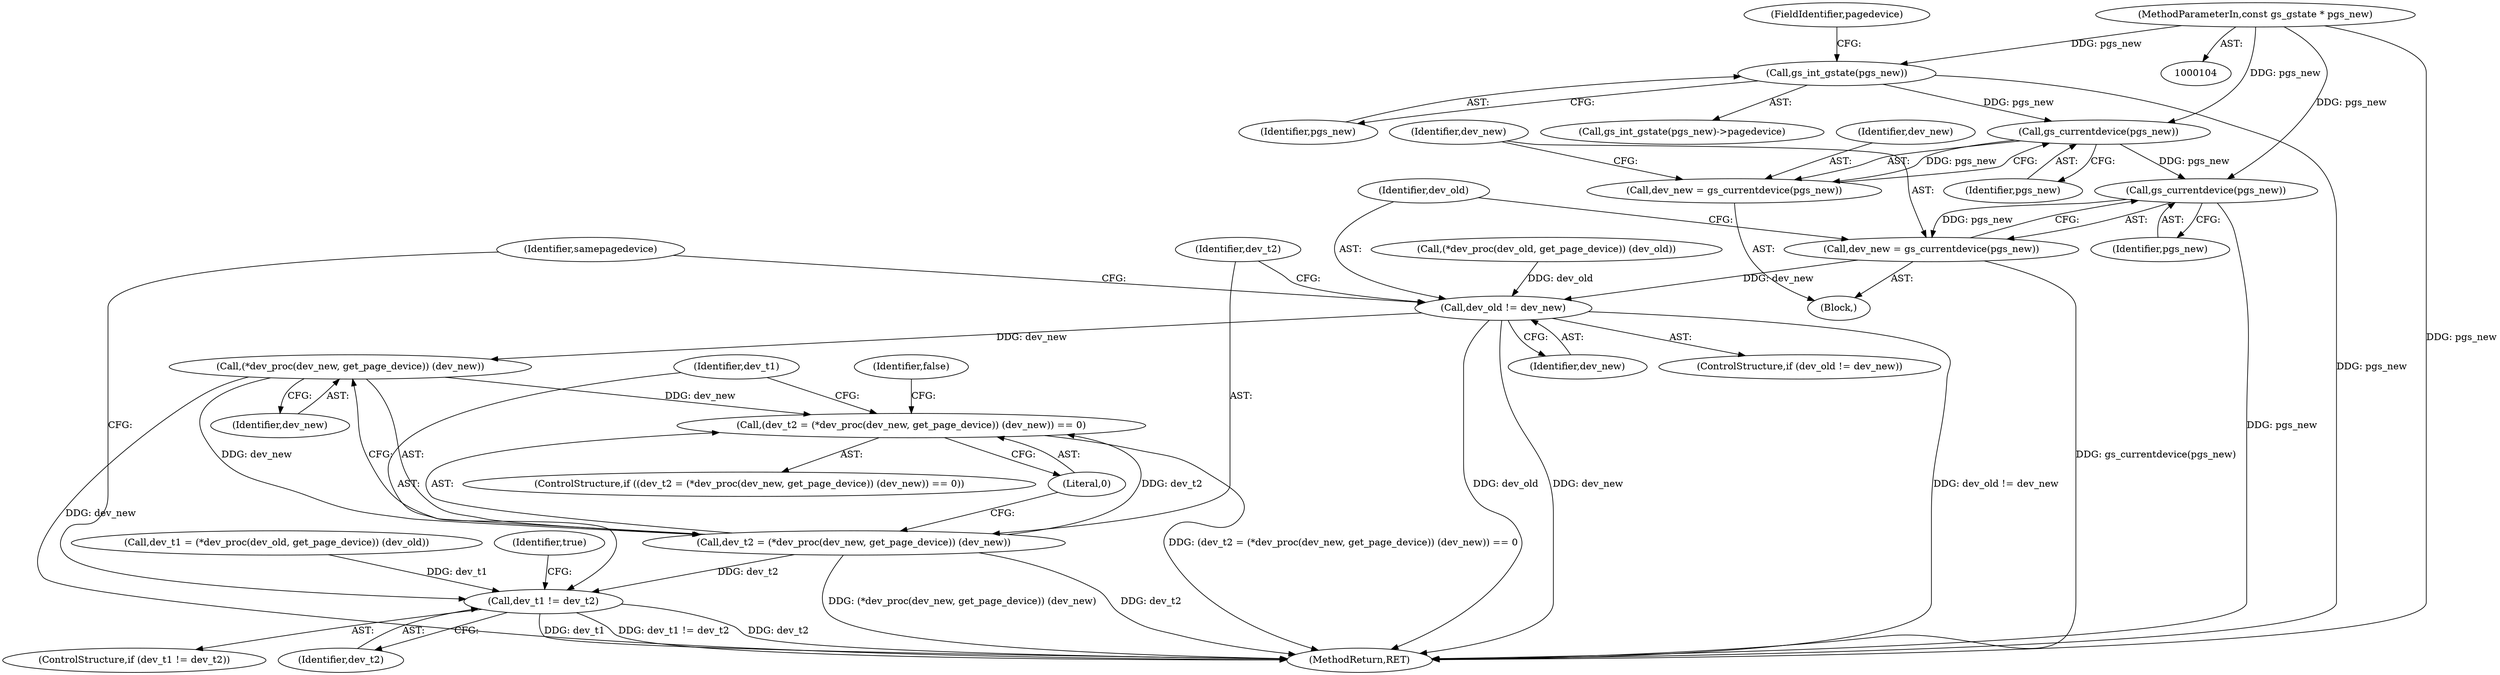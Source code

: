 digraph "1_ghostscript_3e5d316b72e3965b7968bb1d96baa137cd063ac6@pointer" {
"1000130" [label="(Call,gs_int_gstate(pgs_new))"];
"1000106" [label="(MethodParameterIn,const gs_gstate * pgs_new)"];
"1000149" [label="(Call,gs_currentdevice(pgs_new))"];
"1000147" [label="(Call,dev_new = gs_currentdevice(pgs_new))"];
"1000153" [label="(Call,gs_currentdevice(pgs_new))"];
"1000151" [label="(Call,dev_new = gs_currentdevice(pgs_new))"];
"1000156" [label="(Call,dev_old != dev_new)"];
"1000164" [label="(Call,(*dev_proc(dev_new, get_page_device)) (dev_new))"];
"1000161" [label="(Call,(dev_t2 = (*dev_proc(dev_new, get_page_device)) (dev_new)) == 0)"];
"1000162" [label="(Call,dev_t2 = (*dev_proc(dev_new, get_page_device)) (dev_new))"];
"1000170" [label="(Call,dev_t1 != dev_t2)"];
"1000156" [label="(Call,dev_old != dev_new)"];
"1000177" [label="(Identifier,samepagedevice)"];
"1000162" [label="(Call,dev_t2 = (*dev_proc(dev_new, get_page_device)) (dev_new))"];
"1000153" [label="(Call,gs_currentdevice(pgs_new))"];
"1000151" [label="(Call,dev_new = gs_currentdevice(pgs_new))"];
"1000148" [label="(Identifier,dev_new)"];
"1000163" [label="(Identifier,dev_t2)"];
"1000150" [label="(Identifier,pgs_new)"];
"1000165" [label="(Identifier,dev_new)"];
"1000169" [label="(ControlStructure,if (dev_t1 != dev_t2))"];
"1000166" [label="(Literal,0)"];
"1000171" [label="(Identifier,dev_t1)"];
"1000154" [label="(Identifier,pgs_new)"];
"1000137" [label="(Call,(*dev_proc(dev_old, get_page_device)) (dev_old))"];
"1000149" [label="(Call,gs_currentdevice(pgs_new))"];
"1000135" [label="(Call,dev_t1 = (*dev_proc(dev_old, get_page_device)) (dev_old))"];
"1000131" [label="(Identifier,pgs_new)"];
"1000160" [label="(ControlStructure,if ((dev_t2 = (*dev_proc(dev_new, get_page_device)) (dev_new)) == 0))"];
"1000172" [label="(Identifier,dev_t2)"];
"1000157" [label="(Identifier,dev_old)"];
"1000158" [label="(Identifier,dev_new)"];
"1000161" [label="(Call,(dev_t2 = (*dev_proc(dev_new, get_page_device)) (dev_new)) == 0)"];
"1000107" [label="(Block,)"];
"1000164" [label="(Call,(*dev_proc(dev_new, get_page_device)) (dev_new))"];
"1000170" [label="(Call,dev_t1 != dev_t2)"];
"1000130" [label="(Call,gs_int_gstate(pgs_new))"];
"1000129" [label="(Call,gs_int_gstate(pgs_new)->pagedevice)"];
"1000174" [label="(Identifier,true)"];
"1000178" [label="(MethodReturn,RET)"];
"1000106" [label="(MethodParameterIn,const gs_gstate * pgs_new)"];
"1000152" [label="(Identifier,dev_new)"];
"1000147" [label="(Call,dev_new = gs_currentdevice(pgs_new))"];
"1000155" [label="(ControlStructure,if (dev_old != dev_new))"];
"1000168" [label="(Identifier,false)"];
"1000132" [label="(FieldIdentifier,pagedevice)"];
"1000130" -> "1000129"  [label="AST: "];
"1000130" -> "1000131"  [label="CFG: "];
"1000131" -> "1000130"  [label="AST: "];
"1000132" -> "1000130"  [label="CFG: "];
"1000130" -> "1000178"  [label="DDG: pgs_new"];
"1000106" -> "1000130"  [label="DDG: pgs_new"];
"1000130" -> "1000149"  [label="DDG: pgs_new"];
"1000106" -> "1000104"  [label="AST: "];
"1000106" -> "1000178"  [label="DDG: pgs_new"];
"1000106" -> "1000149"  [label="DDG: pgs_new"];
"1000106" -> "1000153"  [label="DDG: pgs_new"];
"1000149" -> "1000147"  [label="AST: "];
"1000149" -> "1000150"  [label="CFG: "];
"1000150" -> "1000149"  [label="AST: "];
"1000147" -> "1000149"  [label="CFG: "];
"1000149" -> "1000147"  [label="DDG: pgs_new"];
"1000149" -> "1000153"  [label="DDG: pgs_new"];
"1000147" -> "1000107"  [label="AST: "];
"1000148" -> "1000147"  [label="AST: "];
"1000152" -> "1000147"  [label="CFG: "];
"1000153" -> "1000151"  [label="AST: "];
"1000153" -> "1000154"  [label="CFG: "];
"1000154" -> "1000153"  [label="AST: "];
"1000151" -> "1000153"  [label="CFG: "];
"1000153" -> "1000178"  [label="DDG: pgs_new"];
"1000153" -> "1000151"  [label="DDG: pgs_new"];
"1000151" -> "1000107"  [label="AST: "];
"1000152" -> "1000151"  [label="AST: "];
"1000157" -> "1000151"  [label="CFG: "];
"1000151" -> "1000178"  [label="DDG: gs_currentdevice(pgs_new)"];
"1000151" -> "1000156"  [label="DDG: dev_new"];
"1000156" -> "1000155"  [label="AST: "];
"1000156" -> "1000158"  [label="CFG: "];
"1000157" -> "1000156"  [label="AST: "];
"1000158" -> "1000156"  [label="AST: "];
"1000163" -> "1000156"  [label="CFG: "];
"1000177" -> "1000156"  [label="CFG: "];
"1000156" -> "1000178"  [label="DDG: dev_old"];
"1000156" -> "1000178"  [label="DDG: dev_new"];
"1000156" -> "1000178"  [label="DDG: dev_old != dev_new"];
"1000137" -> "1000156"  [label="DDG: dev_old"];
"1000156" -> "1000164"  [label="DDG: dev_new"];
"1000164" -> "1000162"  [label="AST: "];
"1000164" -> "1000165"  [label="CFG: "];
"1000165" -> "1000164"  [label="AST: "];
"1000162" -> "1000164"  [label="CFG: "];
"1000164" -> "1000178"  [label="DDG: dev_new"];
"1000164" -> "1000161"  [label="DDG: dev_new"];
"1000164" -> "1000162"  [label="DDG: dev_new"];
"1000161" -> "1000160"  [label="AST: "];
"1000161" -> "1000166"  [label="CFG: "];
"1000162" -> "1000161"  [label="AST: "];
"1000166" -> "1000161"  [label="AST: "];
"1000168" -> "1000161"  [label="CFG: "];
"1000171" -> "1000161"  [label="CFG: "];
"1000161" -> "1000178"  [label="DDG: (dev_t2 = (*dev_proc(dev_new, get_page_device)) (dev_new)) == 0"];
"1000162" -> "1000161"  [label="DDG: dev_t2"];
"1000163" -> "1000162"  [label="AST: "];
"1000166" -> "1000162"  [label="CFG: "];
"1000162" -> "1000178"  [label="DDG: (*dev_proc(dev_new, get_page_device)) (dev_new)"];
"1000162" -> "1000178"  [label="DDG: dev_t2"];
"1000162" -> "1000170"  [label="DDG: dev_t2"];
"1000170" -> "1000169"  [label="AST: "];
"1000170" -> "1000172"  [label="CFG: "];
"1000171" -> "1000170"  [label="AST: "];
"1000172" -> "1000170"  [label="AST: "];
"1000174" -> "1000170"  [label="CFG: "];
"1000177" -> "1000170"  [label="CFG: "];
"1000170" -> "1000178"  [label="DDG: dev_t2"];
"1000170" -> "1000178"  [label="DDG: dev_t1"];
"1000170" -> "1000178"  [label="DDG: dev_t1 != dev_t2"];
"1000135" -> "1000170"  [label="DDG: dev_t1"];
}

